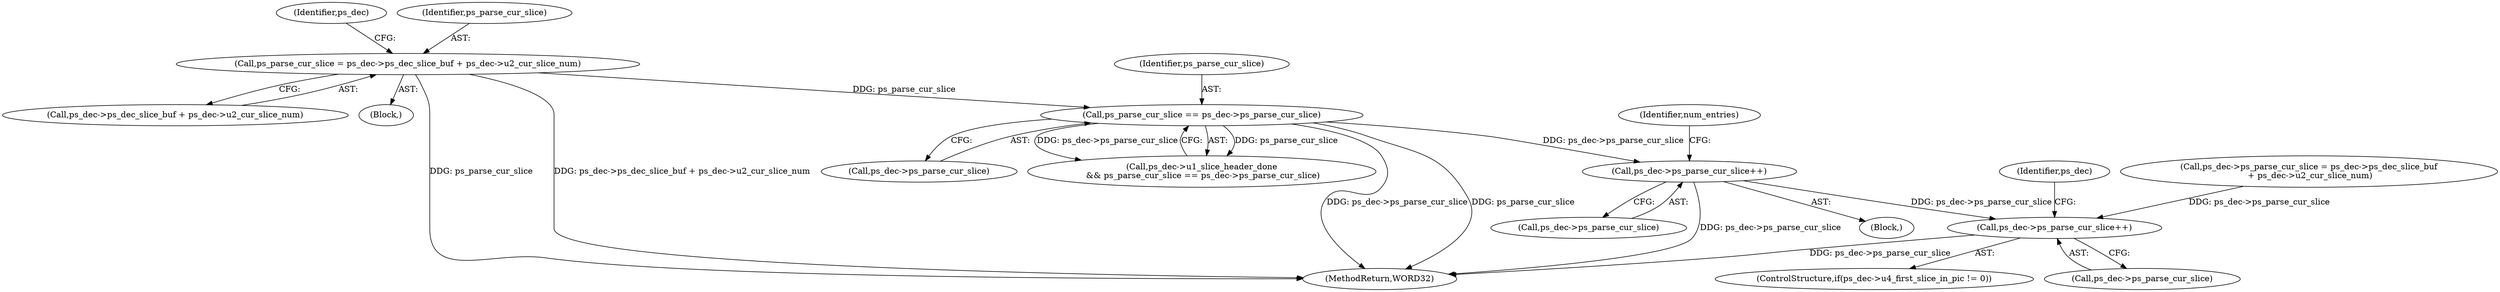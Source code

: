 digraph "0_Android_cc676ebd95247646e67907ccab150fb77a847335_0@pointer" {
"1000733" [label="(Call,ps_dec->ps_parse_cur_slice++)"];
"1000509" [label="(Call,ps_parse_cur_slice == ps_dec->ps_parse_cur_slice)"];
"1000495" [label="(Call,ps_parse_cur_slice = ps_dec->ps_dec_slice_buf + ps_dec->u2_cur_slice_num)"];
"1001312" [label="(Call,ps_dec->ps_parse_cur_slice++)"];
"1000514" [label="(Block,)"];
"1000495" [label="(Call,ps_parse_cur_slice = ps_dec->ps_dec_slice_buf + ps_dec->u2_cur_slice_num)"];
"1001318" [label="(Identifier,ps_dec)"];
"1000497" [label="(Call,ps_dec->ps_dec_slice_buf + ps_dec->u2_cur_slice_num)"];
"1000734" [label="(Call,ps_dec->ps_parse_cur_slice)"];
"1000505" [label="(Call,ps_dec->u1_slice_header_done\n && ps_parse_cur_slice == ps_dec->ps_parse_cur_slice)"];
"1000510" [label="(Identifier,ps_parse_cur_slice)"];
"1000507" [label="(Identifier,ps_dec)"];
"1001313" [label="(Call,ps_dec->ps_parse_cur_slice)"];
"1000511" [label="(Call,ps_dec->ps_parse_cur_slice)"];
"1001312" [label="(Call,ps_dec->ps_parse_cur_slice++)"];
"1001306" [label="(ControlStructure,if(ps_dec->u4_first_slice_in_pic != 0))"];
"1000493" [label="(Block,)"];
"1001350" [label="(MethodReturn,WORD32)"];
"1000733" [label="(Call,ps_dec->ps_parse_cur_slice++)"];
"1000496" [label="(Identifier,ps_parse_cur_slice)"];
"1000739" [label="(Call,ps_dec->ps_parse_cur_slice = ps_dec->ps_dec_slice_buf\n + ps_dec->u2_cur_slice_num)"];
"1000755" [label="(Identifier,num_entries)"];
"1000509" [label="(Call,ps_parse_cur_slice == ps_dec->ps_parse_cur_slice)"];
"1000733" -> "1000514"  [label="AST: "];
"1000733" -> "1000734"  [label="CFG: "];
"1000734" -> "1000733"  [label="AST: "];
"1000755" -> "1000733"  [label="CFG: "];
"1000733" -> "1001350"  [label="DDG: ps_dec->ps_parse_cur_slice"];
"1000509" -> "1000733"  [label="DDG: ps_dec->ps_parse_cur_slice"];
"1000733" -> "1001312"  [label="DDG: ps_dec->ps_parse_cur_slice"];
"1000509" -> "1000505"  [label="AST: "];
"1000509" -> "1000511"  [label="CFG: "];
"1000510" -> "1000509"  [label="AST: "];
"1000511" -> "1000509"  [label="AST: "];
"1000505" -> "1000509"  [label="CFG: "];
"1000509" -> "1001350"  [label="DDG: ps_dec->ps_parse_cur_slice"];
"1000509" -> "1001350"  [label="DDG: ps_parse_cur_slice"];
"1000509" -> "1000505"  [label="DDG: ps_parse_cur_slice"];
"1000509" -> "1000505"  [label="DDG: ps_dec->ps_parse_cur_slice"];
"1000495" -> "1000509"  [label="DDG: ps_parse_cur_slice"];
"1000495" -> "1000493"  [label="AST: "];
"1000495" -> "1000497"  [label="CFG: "];
"1000496" -> "1000495"  [label="AST: "];
"1000497" -> "1000495"  [label="AST: "];
"1000507" -> "1000495"  [label="CFG: "];
"1000495" -> "1001350"  [label="DDG: ps_parse_cur_slice"];
"1000495" -> "1001350"  [label="DDG: ps_dec->ps_dec_slice_buf + ps_dec->u2_cur_slice_num"];
"1001312" -> "1001306"  [label="AST: "];
"1001312" -> "1001313"  [label="CFG: "];
"1001313" -> "1001312"  [label="AST: "];
"1001318" -> "1001312"  [label="CFG: "];
"1001312" -> "1001350"  [label="DDG: ps_dec->ps_parse_cur_slice"];
"1000739" -> "1001312"  [label="DDG: ps_dec->ps_parse_cur_slice"];
}
